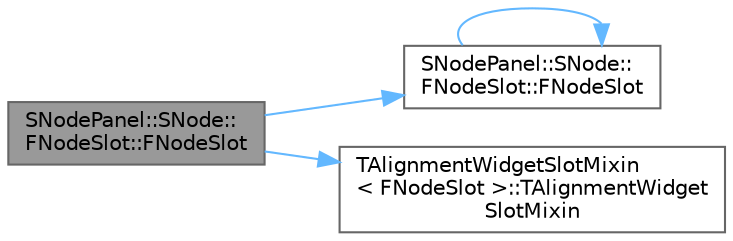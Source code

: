 digraph "SNodePanel::SNode::FNodeSlot::FNodeSlot"
{
 // INTERACTIVE_SVG=YES
 // LATEX_PDF_SIZE
  bgcolor="transparent";
  edge [fontname=Helvetica,fontsize=10,labelfontname=Helvetica,labelfontsize=10];
  node [fontname=Helvetica,fontsize=10,shape=box,height=0.2,width=0.4];
  rankdir="LR";
  Node1 [id="Node000001",label="SNodePanel::SNode::\lFNodeSlot::FNodeSlot",height=0.2,width=0.4,color="gray40", fillcolor="grey60", style="filled", fontcolor="black",tooltip=" "];
  Node1 -> Node2 [id="edge1_Node000001_Node000002",color="steelblue1",style="solid",tooltip=" "];
  Node2 [id="Node000002",label="SNodePanel::SNode::\lFNodeSlot::FNodeSlot",height=0.2,width=0.4,color="grey40", fillcolor="white", style="filled",URL="$d8/d2e/classSNodePanel_1_1SNode_1_1FNodeSlot.html#a47166d12bb588bdaac9a41dd0a664ed0",tooltip=" "];
  Node2 -> Node2 [id="edge2_Node000002_Node000002",color="steelblue1",style="solid",tooltip=" "];
  Node1 -> Node3 [id="edge3_Node000001_Node000003",color="steelblue1",style="solid",tooltip=" "];
  Node3 [id="Node000003",label="TAlignmentWidgetSlotMixin\l\< FNodeSlot \>::TAlignmentWidget\lSlotMixin",height=0.2,width=0.4,color="grey40", fillcolor="white", style="filled",URL="$db/dc6/classTAlignmentWidgetSlotMixin.html#a20c533384a07bc6d503bde1fd3bf7b89",tooltip=" "];
}
